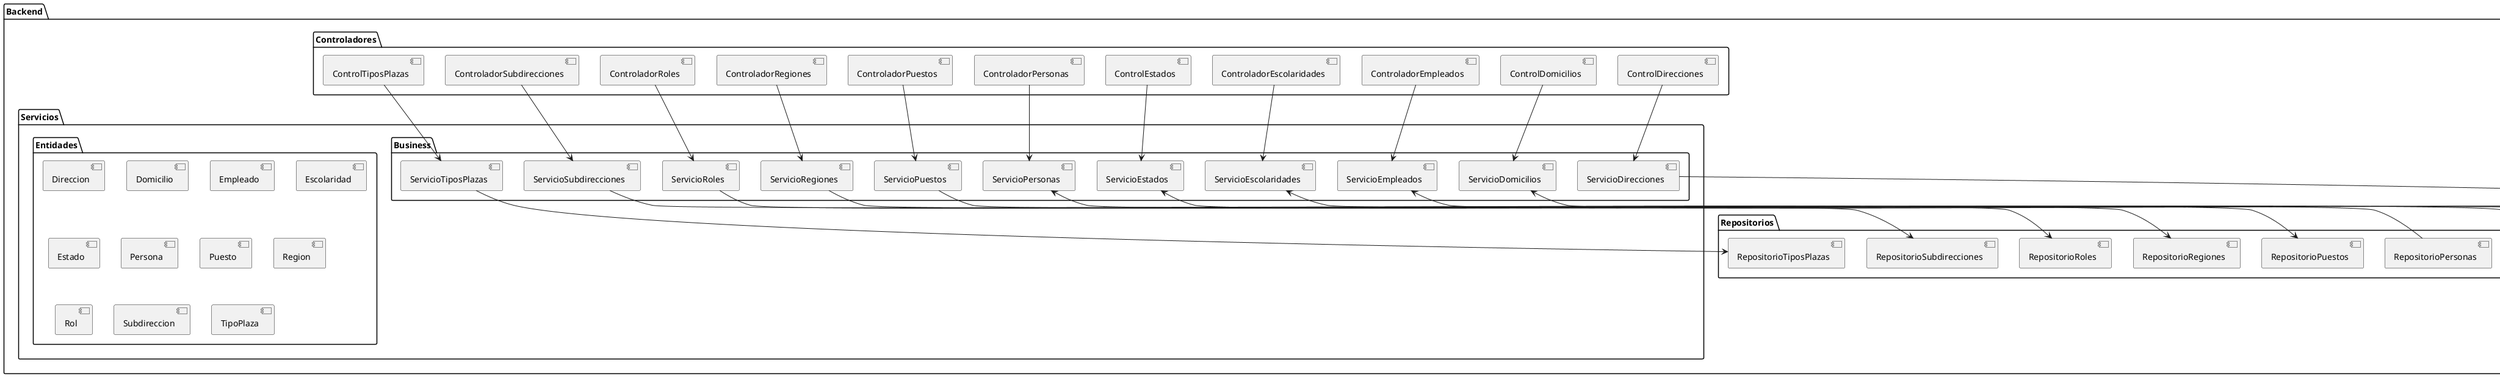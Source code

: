 @startuml
'https://plantuml.com/component-diagram

package "Backend" {
    folder "Controladores" {
        [ControlDirecciones]
        [ControlDomicilios]
        [ControladorEmpleados]
        [ControladorEscolaridades]
        [ControlEstados]
        [ControladorPersonas]
        [ControladorPuestos]
        [ControladorRegiones]
        [ControladorRoles]
        [ControladorSubdirecciones]
        [ControlTiposPlazas]
    }

        folder "Servicios" {
            folder "Entidades" {
                            [Direccion]
                            [Domicilio]
                            [Empleado]
                            [Escolaridad]
                            [Estado]
                            [Persona]
                            [Puesto]
                            [Region]
                            [Rol]
                            [Subdireccion]
                            [TipoPlaza]
                        }

            folder "Business"{
                [ServicioDirecciones]
                                    [ServicioDomicilios]
                                    [ServicioEmpleados]
                                    [ServicioEscolaridades]
                                    [ServicioEstados]
                                    [ServicioPersonas]
                                    [ServicioPuestos]
                                    [ServicioRegiones]
                                    [ServicioRoles]
                                    [ServicioSubdirecciones]
                                    [ServicioTiposPlazas]
            }
    }


        folder "Repositorios" {
                [RepositorioDirecciones]
                [RepositorioDomicilios]
                [RepositorioEmpleados]
                [RepositorioEscolaridades]
                [RepositorioEstados]
                [RepositorioPersonas]
                [RepositorioPuestos]
                [RepositorioRegiones]
                [RepositorioRoles]
                [RepositorioSubdirecciones]
                [RepositorioTiposPlazas]
            }
}





[ControlDirecciones] -down-> [ServicioDirecciones]
[ControlDomicilios] -down-> [ServicioDomicilios]
[ControladorEmpleados] -down-> [ServicioEmpleados]
[ControladorEscolaridades] -down-> [ServicioEscolaridades]
[ControlEstados] -down-> [ServicioEstados]
[ControladorPersonas] -down-> [ServicioPersonas]
[ControladorPuestos] -down-> [ServicioPuestos]
[ControladorRegiones] -down-> [ServicioRegiones]
[ControladorRoles] -down-> [ServicioRoles]
[ControladorSubdirecciones] -down-> [ServicioSubdirecciones]
[ControlTiposPlazas] -down-> [ServicioTiposPlazas]




[RepositorioDirecciones] <-down- [ServicioDirecciones]
[ServicioDomicilios] <-up- [RepositorioDomicilios]
[ServicioEmpleados] <-up- [RepositorioEmpleados]
[ServicioEscolaridades] <-up- [RepositorioEscolaridades]
[ServicioEstados] <-up- [RepositorioEstados]
[ServicioPersonas] <-down- [RepositorioPersonas]
[ServicioPuestos] -down-> [RepositorioPuestos]
[ServicioRegiones] -down-> [RepositorioRegiones]
[ServicioRoles] -down-> [RepositorioRoles]
[ServicioSubdirecciones] -down-> [RepositorioSubdirecciones]
[ServicioTiposPlazas] -down-> [RepositorioTiposPlazas]




@enduml